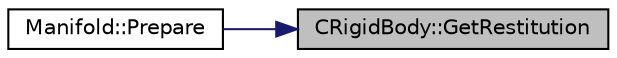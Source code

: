 digraph "CRigidBody::GetRestitution"
{
 // LATEX_PDF_SIZE
  edge [fontname="Helvetica",fontsize="10",labelfontname="Helvetica",labelfontsize="10"];
  node [fontname="Helvetica",fontsize="10",shape=record];
  rankdir="RL";
  Node58 [label="CRigidBody::GetRestitution",height=0.2,width=0.4,color="black", fillcolor="grey75", style="filled", fontcolor="black",tooltip=" "];
  Node58 -> Node59 [dir="back",color="midnightblue",fontsize="10",style="solid",fontname="Helvetica"];
  Node59 [label="Manifold::Prepare",height=0.2,width=0.4,color="black", fillcolor="white", style="filled",URL="$class_manifold.html#a3f811e28b402dcc28165883fe5325d6b",tooltip=" "];
}
